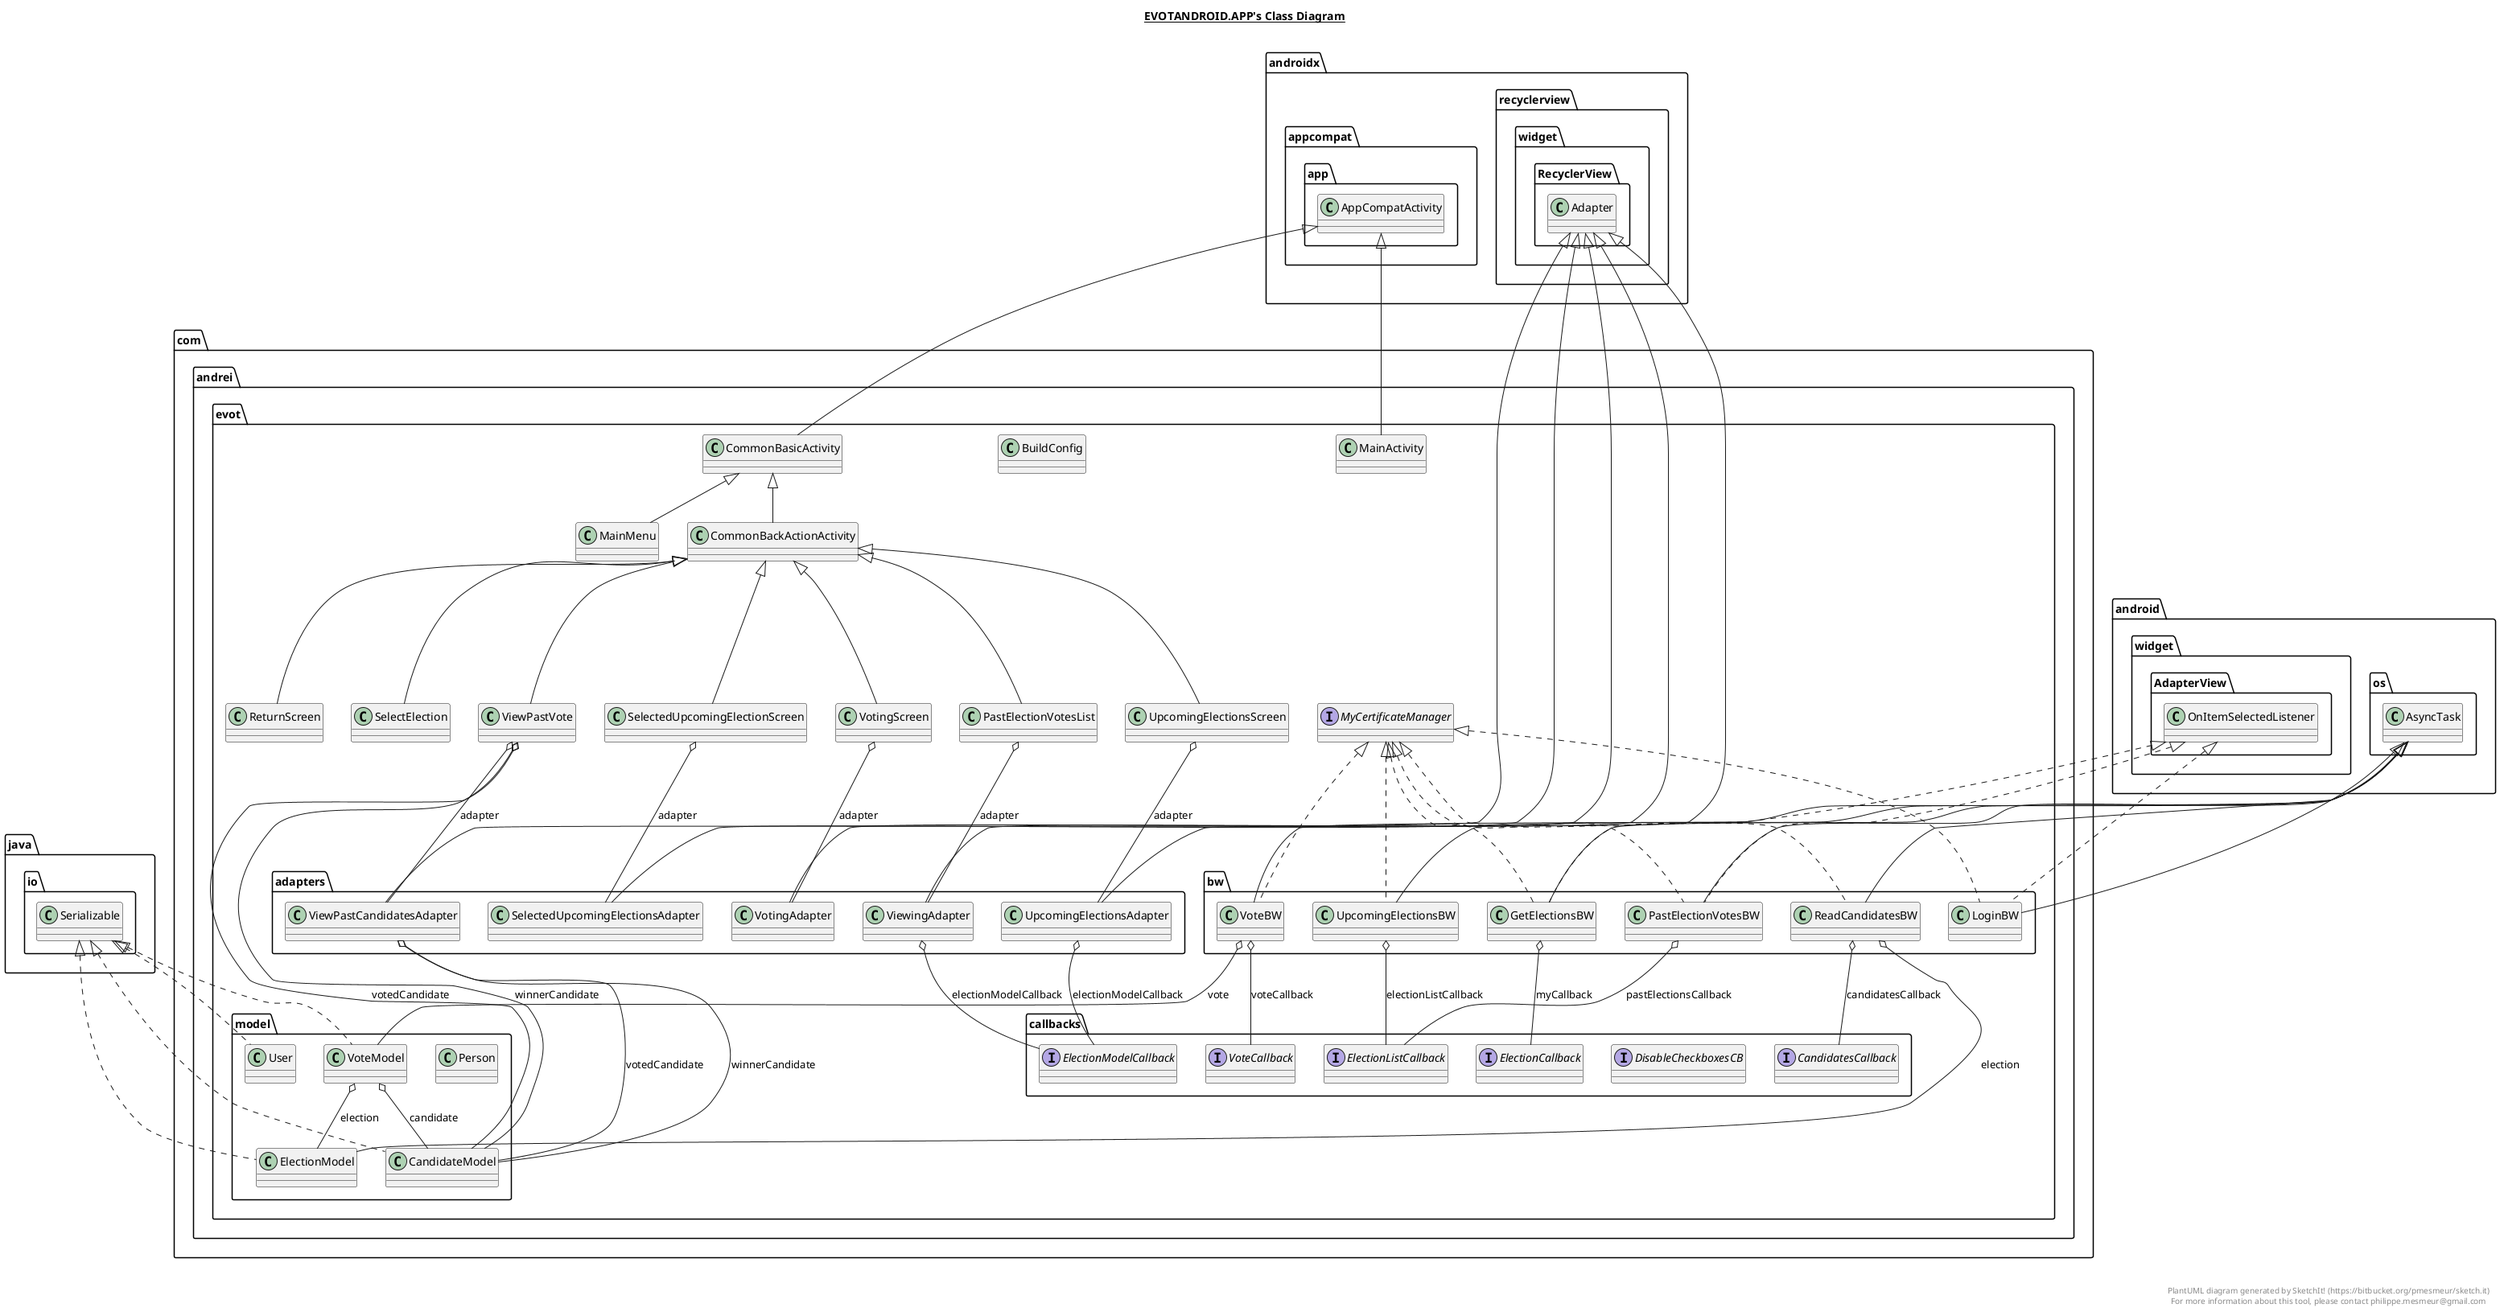 @startuml

title __EVOTANDROID.APP's Class Diagram__\n

  namespace com.andrei.evot {
    class com.andrei.evot.BuildConfig {
    }
  }
  

  namespace com.andrei.evot {
    class com.andrei.evot.CommonBackActionActivity {
    }
  }
  

  namespace com.andrei.evot {
    class com.andrei.evot.CommonBasicActivity {
    }
  }
  

  namespace com.andrei.evot {
    class com.andrei.evot.MainActivity {
    }
  }
  

  namespace com.andrei.evot {
    class com.andrei.evot.MainMenu {
    }
  }
  

  namespace com.andrei.evot {
    interface com.andrei.evot.MyCertificateManager {
    }
  }
  

  namespace com.andrei.evot {
    class com.andrei.evot.PastElectionVotesList {
    }
  }
  

  namespace com.andrei.evot {
    class com.andrei.evot.ReturnScreen {
    }
  }
  

  namespace com.andrei.evot {
    class com.andrei.evot.SelectElection {
    }
  }
  

  namespace com.andrei.evot {
    class com.andrei.evot.SelectedUpcomingElectionScreen {
    }
  }
  

  namespace com.andrei.evot {
    class com.andrei.evot.UpcomingElectionsScreen {
    }
  }
  

  namespace com.andrei.evot {
    class com.andrei.evot.ViewPastVote {
    }
  }
  

  namespace com.andrei.evot {
    class com.andrei.evot.VotingScreen {
    }
  }
  

  namespace com.andrei.evot {
    namespace adapters {
      class com.andrei.evot.adapters.SelectedUpcomingElectionsAdapter {
      }
    }
  }
  

  namespace com.andrei.evot {
    namespace adapters {
      class com.andrei.evot.adapters.UpcomingElectionsAdapter {
      }
    }
  }
  

  namespace com.andrei.evot {
    namespace adapters {
      class com.andrei.evot.adapters.ViewPastCandidatesAdapter {
      }
    }
  }
  

  namespace com.andrei.evot {
    namespace adapters {
      class com.andrei.evot.adapters.ViewingAdapter {
      }
    }
  }
  

  namespace com.andrei.evot {
    namespace adapters {
      class com.andrei.evot.adapters.VotingAdapter {
      }
    }
  }
  

  namespace com.andrei.evot {
    namespace bw {
      class com.andrei.evot.bw.GetElectionsBW {
      }
    }
  }
  

  namespace com.andrei.evot {
    namespace bw {
      class com.andrei.evot.bw.LoginBW {
      }
    }
  }
  

  namespace com.andrei.evot {
    namespace bw {
      class com.andrei.evot.bw.PastElectionVotesBW {
      }
    }
  }
  

  namespace com.andrei.evot {
    namespace bw {
      class com.andrei.evot.bw.ReadCandidatesBW {
      }
    }
  }
  

  namespace com.andrei.evot {
    namespace bw {
      class com.andrei.evot.bw.UpcomingElectionsBW {
      }
    }
  }
  

  namespace com.andrei.evot {
    namespace bw {
      class com.andrei.evot.bw.VoteBW {
      }
    }
  }
  

  namespace com.andrei.evot {
    namespace callbacks {
      interface com.andrei.evot.callbacks.CandidatesCallback {
      }
    }
  }
  

  namespace com.andrei.evot {
    namespace callbacks {
      interface com.andrei.evot.callbacks.DisableCheckboxesCB {
      }
    }
  }
  

  namespace com.andrei.evot {
    namespace callbacks {
      interface com.andrei.evot.callbacks.ElectionCallback {
      }
    }
  }
  

  namespace com.andrei.evot {
    namespace callbacks {
      interface com.andrei.evot.callbacks.ElectionListCallback {
      }
    }
  }
  

  namespace com.andrei.evot {
    namespace callbacks {
      interface com.andrei.evot.callbacks.ElectionModelCallback {
      }
    }
  }
  

  namespace com.andrei.evot {
    namespace callbacks {
      interface com.andrei.evot.callbacks.VoteCallback {
      }
    }
  }
  

  namespace com.andrei.evot {
    namespace model {
      class com.andrei.evot.model.CandidateModel {
      }
    }
  }
  

  namespace com.andrei.evot {
    namespace model {
      class com.andrei.evot.model.ElectionModel {
      }
    }
  }
  

  namespace com.andrei.evot {
    namespace model {
      class com.andrei.evot.model.Person {
      }
    }
  }
  

  namespace com.andrei.evot {
    namespace model {
      class com.andrei.evot.model.User {
      }
    }
  }
  

  namespace com.andrei.evot {
    namespace model {
      class com.andrei.evot.model.VoteModel {
      }
    }
  }
  

  com.andrei.evot.CommonBackActionActivity -up-|> com.andrei.evot.CommonBasicActivity
  com.andrei.evot.CommonBasicActivity -up-|> androidx.appcompat.app.AppCompatActivity
  com.andrei.evot.MainActivity -up-|> androidx.appcompat.app.AppCompatActivity
  com.andrei.evot.MainMenu -up-|> com.andrei.evot.CommonBasicActivity
  com.andrei.evot.PastElectionVotesList -up-|> com.andrei.evot.CommonBackActionActivity
  com.andrei.evot.PastElectionVotesList o-- com.andrei.evot.adapters.ViewingAdapter : adapter
  com.andrei.evot.ReturnScreen -up-|> com.andrei.evot.CommonBackActionActivity
  com.andrei.evot.SelectElection -up-|> com.andrei.evot.CommonBackActionActivity
  com.andrei.evot.SelectedUpcomingElectionScreen -up-|> com.andrei.evot.CommonBackActionActivity
  com.andrei.evot.SelectedUpcomingElectionScreen o-- com.andrei.evot.adapters.SelectedUpcomingElectionsAdapter : adapter
  com.andrei.evot.UpcomingElectionsScreen -up-|> com.andrei.evot.CommonBackActionActivity
  com.andrei.evot.UpcomingElectionsScreen o-- com.andrei.evot.adapters.UpcomingElectionsAdapter : adapter
  com.andrei.evot.ViewPastVote -up-|> com.andrei.evot.CommonBackActionActivity
  com.andrei.evot.ViewPastVote o-- com.andrei.evot.adapters.ViewPastCandidatesAdapter : adapter
  com.andrei.evot.ViewPastVote o-- com.andrei.evot.model.CandidateModel : votedCandidate
  com.andrei.evot.ViewPastVote o-- com.andrei.evot.model.CandidateModel : winnerCandidate
  com.andrei.evot.VotingScreen -up-|> com.andrei.evot.CommonBackActionActivity
  com.andrei.evot.VotingScreen o-- com.andrei.evot.adapters.VotingAdapter : adapter
  com.andrei.evot.adapters.SelectedUpcomingElectionsAdapter -up-|> androidx.recyclerview.widget.RecyclerView.Adapter
  com.andrei.evot.adapters.UpcomingElectionsAdapter -up-|> androidx.recyclerview.widget.RecyclerView.Adapter
  com.andrei.evot.adapters.UpcomingElectionsAdapter o-- com.andrei.evot.callbacks.ElectionModelCallback : electionModelCallback
  com.andrei.evot.adapters.ViewPastCandidatesAdapter -up-|> androidx.recyclerview.widget.RecyclerView.Adapter
  com.andrei.evot.adapters.ViewPastCandidatesAdapter o-- com.andrei.evot.model.CandidateModel : votedCandidate
  com.andrei.evot.adapters.ViewPastCandidatesAdapter o-- com.andrei.evot.model.CandidateModel : winnerCandidate
  com.andrei.evot.adapters.ViewingAdapter -up-|> androidx.recyclerview.widget.RecyclerView.Adapter
  com.andrei.evot.adapters.ViewingAdapter o-- com.andrei.evot.callbacks.ElectionModelCallback : electionModelCallback
  com.andrei.evot.adapters.VotingAdapter -up-|> androidx.recyclerview.widget.RecyclerView.Adapter
  com.andrei.evot.bw.GetElectionsBW .up.|> android.widget.AdapterView.OnItemSelectedListener
  com.andrei.evot.bw.GetElectionsBW .up.|> com.andrei.evot.MyCertificateManager
  com.andrei.evot.bw.GetElectionsBW -up-|> android.os.AsyncTask
  com.andrei.evot.bw.GetElectionsBW o-- com.andrei.evot.callbacks.ElectionCallback : myCallback
  com.andrei.evot.bw.LoginBW .up.|> android.widget.AdapterView.OnItemSelectedListener
  com.andrei.evot.bw.LoginBW .up.|> com.andrei.evot.MyCertificateManager
  com.andrei.evot.bw.LoginBW -up-|> android.os.AsyncTask
  com.andrei.evot.bw.PastElectionVotesBW .up.|> android.widget.AdapterView.OnItemSelectedListener
  com.andrei.evot.bw.PastElectionVotesBW .up.|> com.andrei.evot.MyCertificateManager
  com.andrei.evot.bw.PastElectionVotesBW -up-|> android.os.AsyncTask
  com.andrei.evot.bw.PastElectionVotesBW o-- com.andrei.evot.callbacks.ElectionListCallback : pastElectionsCallback
  com.andrei.evot.bw.ReadCandidatesBW .up.|> com.andrei.evot.MyCertificateManager
  com.andrei.evot.bw.ReadCandidatesBW -up-|> android.os.AsyncTask
  com.andrei.evot.bw.ReadCandidatesBW o-- com.andrei.evot.callbacks.CandidatesCallback : candidatesCallback
  com.andrei.evot.bw.ReadCandidatesBW o-- com.andrei.evot.model.ElectionModel : election
  com.andrei.evot.bw.UpcomingElectionsBW .up.|> com.andrei.evot.MyCertificateManager
  com.andrei.evot.bw.UpcomingElectionsBW -up-|> android.os.AsyncTask
  com.andrei.evot.bw.UpcomingElectionsBW o-- com.andrei.evot.callbacks.ElectionListCallback : electionListCallback
  com.andrei.evot.bw.VoteBW .up.|> com.andrei.evot.MyCertificateManager
  com.andrei.evot.bw.VoteBW -up-|> android.os.AsyncTask
  com.andrei.evot.bw.VoteBW o-- com.andrei.evot.model.VoteModel : vote
  com.andrei.evot.bw.VoteBW o-- com.andrei.evot.callbacks.VoteCallback : voteCallback
  com.andrei.evot.model.CandidateModel .up.|> java.io.Serializable
  com.andrei.evot.model.ElectionModel .up.|> java.io.Serializable
  com.andrei.evot.model.User .up.|> java.io.Serializable
  com.andrei.evot.model.VoteModel .up.|> java.io.Serializable
  com.andrei.evot.model.VoteModel o-- com.andrei.evot.model.CandidateModel : candidate
  com.andrei.evot.model.VoteModel o-- com.andrei.evot.model.ElectionModel : election


right footer


PlantUML diagram generated by SketchIt! (https://bitbucket.org/pmesmeur/sketch.it)
For more information about this tool, please contact philippe.mesmeur@gmail.com
endfooter

@enduml

